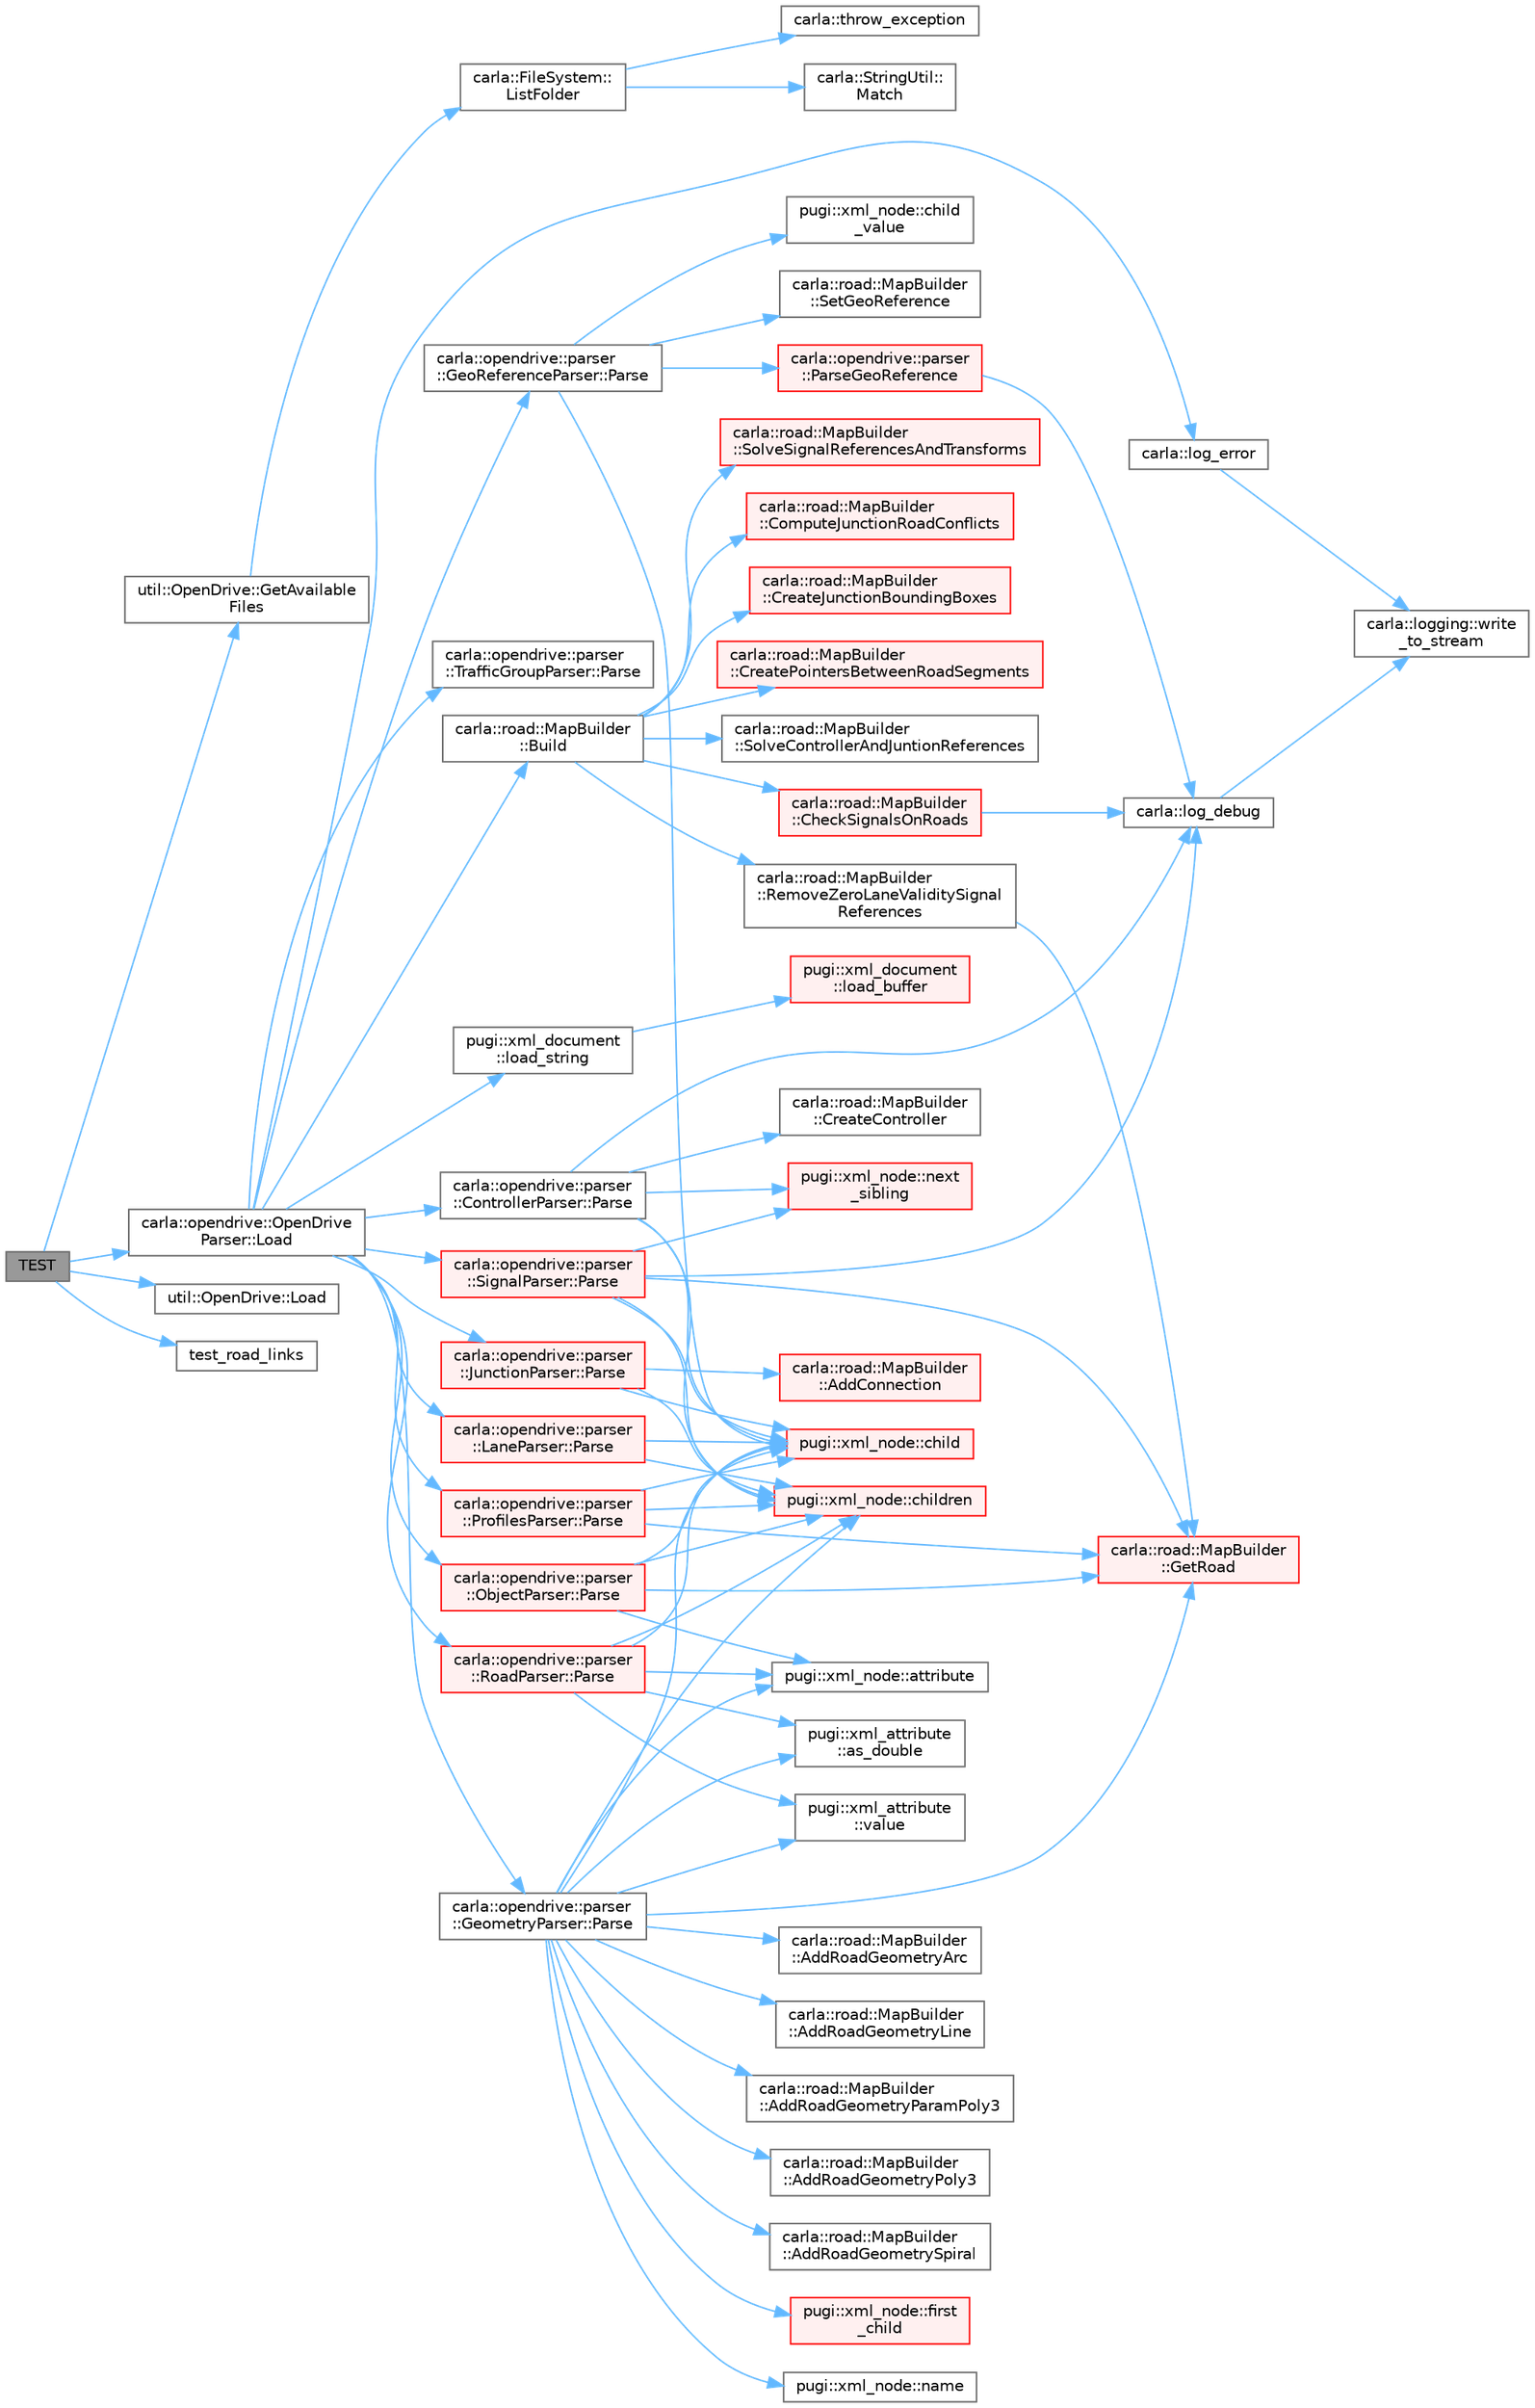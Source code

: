 digraph "TEST"
{
 // INTERACTIVE_SVG=YES
 // LATEX_PDF_SIZE
  bgcolor="transparent";
  edge [fontname=Helvetica,fontsize=10,labelfontname=Helvetica,labelfontsize=10];
  node [fontname=Helvetica,fontsize=10,shape=box,height=0.2,width=0.4];
  rankdir="LR";
  Node1 [id="Node000001",label="TEST",height=0.2,width=0.4,color="gray40", fillcolor="grey60", style="filled", fontcolor="black",tooltip=" "];
  Node1 -> Node2 [id="edge1_Node000001_Node000002",color="steelblue1",style="solid",tooltip=" "];
  Node2 [id="Node000002",label="util::OpenDrive::GetAvailable\lFiles",height=0.2,width=0.4,color="grey40", fillcolor="white", style="filled",URL="$d3/d3b/classutil_1_1OpenDrive.html#a00a9ef927695cc1efc94abc1dfe5ca0b",tooltip=" "];
  Node2 -> Node3 [id="edge2_Node000002_Node000003",color="steelblue1",style="solid",tooltip=" "];
  Node3 [id="Node000003",label="carla::FileSystem::\lListFolder",height=0.2,width=0.4,color="grey40", fillcolor="white", style="filled",URL="$d2/d21/classcarla_1_1FileSystem.html#a0c350a74f452877560a7ac63c37a7b94",tooltip="List (not recursively) regular files at folder_path matching wildcard_pattern."];
  Node3 -> Node4 [id="edge3_Node000003_Node000004",color="steelblue1",style="solid",tooltip=" "];
  Node4 [id="Node000004",label="carla::StringUtil::\lMatch",height=0.2,width=0.4,color="grey40", fillcolor="white", style="filled",URL="$de/d93/classcarla_1_1StringUtil.html#a42f81d32011bf4575fa71e593596b1f3",tooltip="Match str with the Unix shell-style wildcard_pattern."];
  Node3 -> Node5 [id="edge4_Node000003_Node000005",color="steelblue1",style="solid",tooltip=" "];
  Node5 [id="Node000005",label="carla::throw_exception",height=0.2,width=0.4,color="grey40", fillcolor="white", style="filled",URL="$d9/d36/namespacecarla.html#a23602ab663165210a7757d6108f6b3cd",tooltip=" "];
  Node1 -> Node6 [id="edge5_Node000001_Node000006",color="steelblue1",style="solid",tooltip=" "];
  Node6 [id="Node000006",label="carla::opendrive::OpenDrive\lParser::Load",height=0.2,width=0.4,color="grey40", fillcolor="white", style="filled",URL="$de/d5a/classcarla_1_1opendrive_1_1OpenDriveParser.html#a599fd6174f30aaee59590c16503afd8a",tooltip=" "];
  Node6 -> Node7 [id="edge6_Node000006_Node000007",color="steelblue1",style="solid",tooltip=" "];
  Node7 [id="Node000007",label="carla::road::MapBuilder\l::Build",height=0.2,width=0.4,color="grey40", fillcolor="white", style="filled",URL="$de/d16/classcarla_1_1road_1_1MapBuilder.html#a7b0bb12125e15fd246924aee12327e7e",tooltip=" "];
  Node7 -> Node8 [id="edge7_Node000007_Node000008",color="steelblue1",style="solid",tooltip=" "];
  Node8 [id="Node000008",label="carla::road::MapBuilder\l::CheckSignalsOnRoads",height=0.2,width=0.4,color="red", fillcolor="#FFF0F0", style="filled",URL="$de/d16/classcarla_1_1road_1_1MapBuilder.html#af3773de062a9e9aec4310f024f19ba28",tooltip="Checks signals overlapping driving lanes and emits a warning"];
  Node8 -> Node55 [id="edge8_Node000008_Node000055",color="steelblue1",style="solid",tooltip=" "];
  Node55 [id="Node000055",label="carla::log_debug",height=0.2,width=0.4,color="grey40", fillcolor="white", style="filled",URL="$d9/d36/namespacecarla.html#afb6ca911605d1ec35bdf563de2814dba",tooltip=" "];
  Node55 -> Node56 [id="edge9_Node000055_Node000056",color="steelblue1",style="solid",tooltip=" "];
  Node56 [id="Node000056",label="carla::logging::write\l_to_stream",height=0.2,width=0.4,color="grey40", fillcolor="white", style="filled",URL="$d2/d8c/namespacecarla_1_1logging.html#a4193666236852fb6a6977299a31445d8",tooltip=" "];
  Node7 -> Node57 [id="edge10_Node000007_Node000057",color="steelblue1",style="solid",tooltip=" "];
  Node57 [id="Node000057",label="carla::road::MapBuilder\l::ComputeJunctionRoadConflicts",height=0.2,width=0.4,color="red", fillcolor="#FFF0F0", style="filled",URL="$de/d16/classcarla_1_1road_1_1MapBuilder.html#a681b6b968d9fc6a9477dca966ec3e09e",tooltip="Compute the conflicts of the roads (intersecting roads)"];
  Node7 -> Node65 [id="edge11_Node000007_Node000065",color="steelblue1",style="solid",tooltip=" "];
  Node65 [id="Node000065",label="carla::road::MapBuilder\l::CreateJunctionBoundingBoxes",height=0.2,width=0.4,color="red", fillcolor="#FFF0F0", style="filled",URL="$de/d16/classcarla_1_1road_1_1MapBuilder.html#ab0d9fe008defb1501769cf62f8cadf14",tooltip="Create the bounding boxes of each junction"];
  Node7 -> Node75 [id="edge12_Node000007_Node000075",color="steelblue1",style="solid",tooltip=" "];
  Node75 [id="Node000075",label="carla::road::MapBuilder\l::CreatePointersBetweenRoadSegments",height=0.2,width=0.4,color="red", fillcolor="#FFF0F0", style="filled",URL="$de/d16/classcarla_1_1road_1_1MapBuilder.html#ae3f4192b6f1b0737a5d12923fc8da239",tooltip="Create the pointers between RoadSegments based on the ids."];
  Node7 -> Node89 [id="edge13_Node000007_Node000089",color="steelblue1",style="solid",tooltip=" "];
  Node89 [id="Node000089",label="carla::road::MapBuilder\l::RemoveZeroLaneValiditySignal\lReferences",height=0.2,width=0.4,color="grey40", fillcolor="white", style="filled",URL="$de/d16/classcarla_1_1road_1_1MapBuilder.html#aa01b79061fa5fc167617bc32272a2bb7",tooltip="Removes signal references with lane validity equal to [0,0] as they have no effect on any road"];
  Node89 -> Node90 [id="edge14_Node000089_Node000090",color="steelblue1",style="solid",tooltip=" "];
  Node90 [id="Node000090",label="carla::road::MapBuilder\l::GetRoad",height=0.2,width=0.4,color="red", fillcolor="#FFF0F0", style="filled",URL="$de/d16/classcarla_1_1road_1_1MapBuilder.html#ae78c5880d7bd9edde4764d054037164d",tooltip=" "];
  Node7 -> Node91 [id="edge15_Node000007_Node000091",color="steelblue1",style="solid",tooltip=" "];
  Node91 [id="Node000091",label="carla::road::MapBuilder\l::SolveControllerAndJuntionReferences",height=0.2,width=0.4,color="grey40", fillcolor="white", style="filled",URL="$de/d16/classcarla_1_1road_1_1MapBuilder.html#a76406231d5de92bdeda1b869d0da7eab",tooltip="Solve the references between Controllers and Juntions"];
  Node7 -> Node92 [id="edge16_Node000007_Node000092",color="steelblue1",style="solid",tooltip=" "];
  Node92 [id="Node000092",label="carla::road::MapBuilder\l::SolveSignalReferencesAndTransforms",height=0.2,width=0.4,color="red", fillcolor="#FFF0F0", style="filled",URL="$de/d16/classcarla_1_1road_1_1MapBuilder.html#ae08e6f0bdd3b6efe2e30ca19effd3a97",tooltip="Solves the signal references in the road"];
  Node6 -> Node102 [id="edge17_Node000006_Node000102",color="steelblue1",style="solid",tooltip=" "];
  Node102 [id="Node000102",label="pugi::xml_document\l::load_string",height=0.2,width=0.4,color="grey40", fillcolor="white", style="filled",URL="$d8/d8d/classpugi_1_1xml__document.html#a706a276ee3d5010f2bb8c7eacb75a891",tooltip=" "];
  Node102 -> Node103 [id="edge18_Node000102_Node000103",color="steelblue1",style="solid",tooltip=" "];
  Node103 [id="Node000103",label="pugi::xml_document\l::load_buffer",height=0.2,width=0.4,color="red", fillcolor="#FFF0F0", style="filled",URL="$d8/d8d/classpugi_1_1xml__document.html#ab29840790e26b2166a395c63a2b2d9bd",tooltip=" "];
  Node6 -> Node107 [id="edge19_Node000006_Node000107",color="steelblue1",style="solid",tooltip=" "];
  Node107 [id="Node000107",label="carla::log_error",height=0.2,width=0.4,color="grey40", fillcolor="white", style="filled",URL="$d9/d36/namespacecarla.html#a7673dfc76e17f5856b798de6d0384b56",tooltip=" "];
  Node107 -> Node56 [id="edge20_Node000107_Node000056",color="steelblue1",style="solid",tooltip=" "];
  Node6 -> Node108 [id="edge21_Node000006_Node000108",color="steelblue1",style="solid",tooltip=" "];
  Node108 [id="Node000108",label="carla::opendrive::parser\l::ControllerParser::Parse",height=0.2,width=0.4,color="grey40", fillcolor="white", style="filled",URL="$df/dbe/classcarla_1_1opendrive_1_1parser_1_1ControllerParser.html#ad8c8dafcbbfac40ca1fd43ca6ef70412",tooltip=" "];
  Node108 -> Node109 [id="edge22_Node000108_Node000109",color="steelblue1",style="solid",tooltip=" "];
  Node109 [id="Node000109",label="pugi::xml_node::child",height=0.2,width=0.4,color="red", fillcolor="#FFF0F0", style="filled",URL="$db/d65/classpugi_1_1xml__node.html#a1e23e9720c90ef764197f1e0c71aa287",tooltip=" "];
  Node108 -> Node111 [id="edge23_Node000108_Node000111",color="steelblue1",style="solid",tooltip=" "];
  Node111 [id="Node000111",label="pugi::xml_node::children",height=0.2,width=0.4,color="red", fillcolor="#FFF0F0", style="filled",URL="$db/d65/classpugi_1_1xml__node.html#a3dd84eaeb958e8262f3edb7bda013101",tooltip=" "];
  Node108 -> Node114 [id="edge24_Node000108_Node000114",color="steelblue1",style="solid",tooltip=" "];
  Node114 [id="Node000114",label="carla::road::MapBuilder\l::CreateController",height=0.2,width=0.4,color="grey40", fillcolor="white", style="filled",URL="$de/d16/classcarla_1_1road_1_1MapBuilder.html#a1431466dd1dff00318a1de6ee3fa2e6f",tooltip=" "];
  Node108 -> Node55 [id="edge25_Node000108_Node000055",color="steelblue1",style="solid",tooltip=" "];
  Node108 -> Node115 [id="edge26_Node000108_Node000115",color="steelblue1",style="solid",tooltip=" "];
  Node115 [id="Node000115",label="pugi::xml_node::next\l_sibling",height=0.2,width=0.4,color="red", fillcolor="#FFF0F0", style="filled",URL="$db/d65/classpugi_1_1xml__node.html#a41ea1bf7356f01d9fa8fe6b168f638ca",tooltip=" "];
  Node6 -> Node116 [id="edge27_Node000006_Node000116",color="steelblue1",style="solid",tooltip=" "];
  Node116 [id="Node000116",label="carla::opendrive::parser\l::GeometryParser::Parse",height=0.2,width=0.4,color="grey40", fillcolor="white", style="filled",URL="$d6/d8f/classcarla_1_1opendrive_1_1parser_1_1GeometryParser.html#a28543d57f8d9234660d95cbb29e7ea2a",tooltip=" "];
  Node116 -> Node117 [id="edge28_Node000116_Node000117",color="steelblue1",style="solid",tooltip=" "];
  Node117 [id="Node000117",label="carla::road::MapBuilder\l::AddRoadGeometryArc",height=0.2,width=0.4,color="grey40", fillcolor="white", style="filled",URL="$de/d16/classcarla_1_1road_1_1MapBuilder.html#a082a04a1e6e5f896b5acf13c075c3fba",tooltip=" "];
  Node116 -> Node118 [id="edge29_Node000116_Node000118",color="steelblue1",style="solid",tooltip=" "];
  Node118 [id="Node000118",label="carla::road::MapBuilder\l::AddRoadGeometryLine",height=0.2,width=0.4,color="grey40", fillcolor="white", style="filled",URL="$de/d16/classcarla_1_1road_1_1MapBuilder.html#af6ed1543d744e5674f4421f8278991ba",tooltip=" "];
  Node116 -> Node119 [id="edge30_Node000116_Node000119",color="steelblue1",style="solid",tooltip=" "];
  Node119 [id="Node000119",label="carla::road::MapBuilder\l::AddRoadGeometryParamPoly3",height=0.2,width=0.4,color="grey40", fillcolor="white", style="filled",URL="$de/d16/classcarla_1_1road_1_1MapBuilder.html#a9ab60d9b8784f35b90893fbc32f703d2",tooltip=" "];
  Node116 -> Node120 [id="edge31_Node000116_Node000120",color="steelblue1",style="solid",tooltip=" "];
  Node120 [id="Node000120",label="carla::road::MapBuilder\l::AddRoadGeometryPoly3",height=0.2,width=0.4,color="grey40", fillcolor="white", style="filled",URL="$de/d16/classcarla_1_1road_1_1MapBuilder.html#ac11b2606c1d84fb1a606aba760cf93e6",tooltip=" "];
  Node116 -> Node121 [id="edge32_Node000116_Node000121",color="steelblue1",style="solid",tooltip=" "];
  Node121 [id="Node000121",label="carla::road::MapBuilder\l::AddRoadGeometrySpiral",height=0.2,width=0.4,color="grey40", fillcolor="white", style="filled",URL="$de/d16/classcarla_1_1road_1_1MapBuilder.html#af435a180c70620b9d7ddc9f3f921356b",tooltip=" "];
  Node116 -> Node122 [id="edge33_Node000116_Node000122",color="steelblue1",style="solid",tooltip=" "];
  Node122 [id="Node000122",label="pugi::xml_attribute\l::as_double",height=0.2,width=0.4,color="grey40", fillcolor="white", style="filled",URL="$de/d7c/classpugi_1_1xml__attribute.html#ad419c797deda65f8369bfcdebb82ef46",tooltip=" "];
  Node116 -> Node123 [id="edge34_Node000116_Node000123",color="steelblue1",style="solid",tooltip=" "];
  Node123 [id="Node000123",label="pugi::xml_node::attribute",height=0.2,width=0.4,color="grey40", fillcolor="white", style="filled",URL="$db/d65/classpugi_1_1xml__node.html#ac0234bad0db50690f5bc97d0788303ad",tooltip=" "];
  Node116 -> Node109 [id="edge35_Node000116_Node000109",color="steelblue1",style="solid",tooltip=" "];
  Node116 -> Node111 [id="edge36_Node000116_Node000111",color="steelblue1",style="solid",tooltip=" "];
  Node116 -> Node124 [id="edge37_Node000116_Node000124",color="steelblue1",style="solid",tooltip=" "];
  Node124 [id="Node000124",label="pugi::xml_node::first\l_child",height=0.2,width=0.4,color="red", fillcolor="#FFF0F0", style="filled",URL="$db/d65/classpugi_1_1xml__node.html#a2ef913095d09fb9828465a796fc93b04",tooltip=" "];
  Node116 -> Node90 [id="edge38_Node000116_Node000090",color="steelblue1",style="solid",tooltip=" "];
  Node116 -> Node125 [id="edge39_Node000116_Node000125",color="steelblue1",style="solid",tooltip=" "];
  Node125 [id="Node000125",label="pugi::xml_node::name",height=0.2,width=0.4,color="grey40", fillcolor="white", style="filled",URL="$db/d65/classpugi_1_1xml__node.html#ac07ca987449e720eab11434427810fb2",tooltip=" "];
  Node116 -> Node126 [id="edge40_Node000116_Node000126",color="steelblue1",style="solid",tooltip=" "];
  Node126 [id="Node000126",label="pugi::xml_attribute\l::value",height=0.2,width=0.4,color="grey40", fillcolor="white", style="filled",URL="$de/d7c/classpugi_1_1xml__attribute.html#affe352ea96e4e82e52bb8a8313c3def0",tooltip=" "];
  Node6 -> Node127 [id="edge41_Node000006_Node000127",color="steelblue1",style="solid",tooltip=" "];
  Node127 [id="Node000127",label="carla::opendrive::parser\l::GeoReferenceParser::Parse",height=0.2,width=0.4,color="grey40", fillcolor="white", style="filled",URL="$d1/dae/classcarla_1_1opendrive_1_1parser_1_1GeoReferenceParser.html#abbd0edc0b3507042c5a0af753473192b",tooltip=" "];
  Node127 -> Node109 [id="edge42_Node000127_Node000109",color="steelblue1",style="solid",tooltip=" "];
  Node127 -> Node128 [id="edge43_Node000127_Node000128",color="steelblue1",style="solid",tooltip=" "];
  Node128 [id="Node000128",label="pugi::xml_node::child\l_value",height=0.2,width=0.4,color="grey40", fillcolor="white", style="filled",URL="$db/d65/classpugi_1_1xml__node.html#a9c2581317b217e618f682c74a9154f0d",tooltip=" "];
  Node127 -> Node129 [id="edge44_Node000127_Node000129",color="steelblue1",style="solid",tooltip=" "];
  Node129 [id="Node000129",label="carla::opendrive::parser\l::ParseGeoReference",height=0.2,width=0.4,color="red", fillcolor="#FFF0F0", style="filled",URL="$db/dd5/namespacecarla_1_1opendrive_1_1parser.html#a8dad6b9e5e958cdeca4463f6c94d6c24",tooltip=" "];
  Node129 -> Node55 [id="edge45_Node000129_Node000055",color="steelblue1",style="solid",tooltip=" "];
  Node127 -> Node141 [id="edge46_Node000127_Node000141",color="steelblue1",style="solid",tooltip=" "];
  Node141 [id="Node000141",label="carla::road::MapBuilder\l::SetGeoReference",height=0.2,width=0.4,color="grey40", fillcolor="white", style="filled",URL="$de/d16/classcarla_1_1road_1_1MapBuilder.html#a75d300f0ca8924c2dc23370f1448dbe6",tooltip=" "];
  Node6 -> Node142 [id="edge47_Node000006_Node000142",color="steelblue1",style="solid",tooltip=" "];
  Node142 [id="Node000142",label="carla::opendrive::parser\l::JunctionParser::Parse",height=0.2,width=0.4,color="red", fillcolor="#FFF0F0", style="filled",URL="$d3/d54/classcarla_1_1opendrive_1_1parser_1_1JunctionParser.html#a06739ef56781f9e25211ab5ca3ee9357",tooltip=" "];
  Node142 -> Node143 [id="edge48_Node000142_Node000143",color="steelblue1",style="solid",tooltip=" "];
  Node143 [id="Node000143",label="carla::road::MapBuilder\l::AddConnection",height=0.2,width=0.4,color="red", fillcolor="#FFF0F0", style="filled",URL="$de/d16/classcarla_1_1road_1_1MapBuilder.html#aca70ccf621b7b40053014478bb934410",tooltip=" "];
  Node142 -> Node109 [id="edge49_Node000142_Node000109",color="steelblue1",style="solid",tooltip=" "];
  Node142 -> Node111 [id="edge50_Node000142_Node000111",color="steelblue1",style="solid",tooltip=" "];
  Node6 -> Node149 [id="edge51_Node000006_Node000149",color="steelblue1",style="solid",tooltip=" "];
  Node149 [id="Node000149",label="carla::opendrive::parser\l::LaneParser::Parse",height=0.2,width=0.4,color="red", fillcolor="#FFF0F0", style="filled",URL="$df/d2f/classcarla_1_1opendrive_1_1parser_1_1LaneParser.html#a941e9b363786a64eb59479b046a9e501",tooltip=" "];
  Node149 -> Node109 [id="edge52_Node000149_Node000109",color="steelblue1",style="solid",tooltip=" "];
  Node149 -> Node111 [id="edge53_Node000149_Node000111",color="steelblue1",style="solid",tooltip=" "];
  Node6 -> Node164 [id="edge54_Node000006_Node000164",color="steelblue1",style="solid",tooltip=" "];
  Node164 [id="Node000164",label="carla::opendrive::parser\l::ObjectParser::Parse",height=0.2,width=0.4,color="red", fillcolor="#FFF0F0", style="filled",URL="$d3/df6/classcarla_1_1opendrive_1_1parser_1_1ObjectParser.html#ae273ad3cc015c32d8f1a91b405fed709",tooltip=" "];
  Node164 -> Node123 [id="edge55_Node000164_Node000123",color="steelblue1",style="solid",tooltip=" "];
  Node164 -> Node109 [id="edge56_Node000164_Node000109",color="steelblue1",style="solid",tooltip=" "];
  Node164 -> Node111 [id="edge57_Node000164_Node000111",color="steelblue1",style="solid",tooltip=" "];
  Node164 -> Node90 [id="edge58_Node000164_Node000090",color="steelblue1",style="solid",tooltip=" "];
  Node6 -> Node170 [id="edge59_Node000006_Node000170",color="steelblue1",style="solid",tooltip=" "];
  Node170 [id="Node000170",label="carla::opendrive::parser\l::ProfilesParser::Parse",height=0.2,width=0.4,color="red", fillcolor="#FFF0F0", style="filled",URL="$db/de4/classcarla_1_1opendrive_1_1parser_1_1ProfilesParser.html#a55f58629cedd4804c79bf31cea68627e",tooltip=" "];
  Node170 -> Node109 [id="edge60_Node000170_Node000109",color="steelblue1",style="solid",tooltip=" "];
  Node170 -> Node111 [id="edge61_Node000170_Node000111",color="steelblue1",style="solid",tooltip=" "];
  Node170 -> Node90 [id="edge62_Node000170_Node000090",color="steelblue1",style="solid",tooltip=" "];
  Node6 -> Node172 [id="edge63_Node000006_Node000172",color="steelblue1",style="solid",tooltip=" "];
  Node172 [id="Node000172",label="carla::opendrive::parser\l::RoadParser::Parse",height=0.2,width=0.4,color="red", fillcolor="#FFF0F0", style="filled",URL="$df/d67/classcarla_1_1opendrive_1_1parser_1_1RoadParser.html#acda6f347c0f6db06c24144b491bae905",tooltip=" "];
  Node172 -> Node122 [id="edge64_Node000172_Node000122",color="steelblue1",style="solid",tooltip=" "];
  Node172 -> Node123 [id="edge65_Node000172_Node000123",color="steelblue1",style="solid",tooltip=" "];
  Node172 -> Node109 [id="edge66_Node000172_Node000109",color="steelblue1",style="solid",tooltip=" "];
  Node172 -> Node111 [id="edge67_Node000172_Node000111",color="steelblue1",style="solid",tooltip=" "];
  Node172 -> Node126 [id="edge68_Node000172_Node000126",color="steelblue1",style="solid",tooltip=" "];
  Node6 -> Node181 [id="edge69_Node000006_Node000181",color="steelblue1",style="solid",tooltip=" "];
  Node181 [id="Node000181",label="carla::opendrive::parser\l::SignalParser::Parse",height=0.2,width=0.4,color="red", fillcolor="#FFF0F0", style="filled",URL="$dd/d61/classcarla_1_1opendrive_1_1parser_1_1SignalParser.html#a715780b50d4cd22256482e1d1dd590ef",tooltip=" "];
  Node181 -> Node109 [id="edge70_Node000181_Node000109",color="steelblue1",style="solid",tooltip=" "];
  Node181 -> Node111 [id="edge71_Node000181_Node000111",color="steelblue1",style="solid",tooltip=" "];
  Node181 -> Node90 [id="edge72_Node000181_Node000090",color="steelblue1",style="solid",tooltip=" "];
  Node181 -> Node55 [id="edge73_Node000181_Node000055",color="steelblue1",style="solid",tooltip=" "];
  Node181 -> Node115 [id="edge74_Node000181_Node000115",color="steelblue1",style="solid",tooltip=" "];
  Node6 -> Node185 [id="edge75_Node000006_Node000185",color="steelblue1",style="solid",tooltip=" "];
  Node185 [id="Node000185",label="carla::opendrive::parser\l::TrafficGroupParser::Parse",height=0.2,width=0.4,color="grey40", fillcolor="white", style="filled",URL="$d8/d46/classcarla_1_1opendrive_1_1parser_1_1TrafficGroupParser.html#a1f8040a6a96040f4be70a7c498ac4368",tooltip=" "];
  Node1 -> Node186 [id="edge76_Node000001_Node000186",color="steelblue1",style="solid",tooltip=" "];
  Node186 [id="Node000186",label="util::OpenDrive::Load",height=0.2,width=0.4,color="grey40", fillcolor="white", style="filled",URL="$d3/d3b/classutil_1_1OpenDrive.html#a4fa5874eeb80d7730be44f2a1381b7b6",tooltip=" "];
  Node1 -> Node187 [id="edge77_Node000001_Node000187",color="steelblue1",style="solid",tooltip=" "];
  Node187 [id="Node000187",label="test_road_links",height=0.2,width=0.4,color="grey40", fillcolor="white", style="filled",URL="$d1/dc0/test__opendrive_8cpp.html#a42a99be0271e3dc9745b63fb295161e6",tooltip=" "];
}
